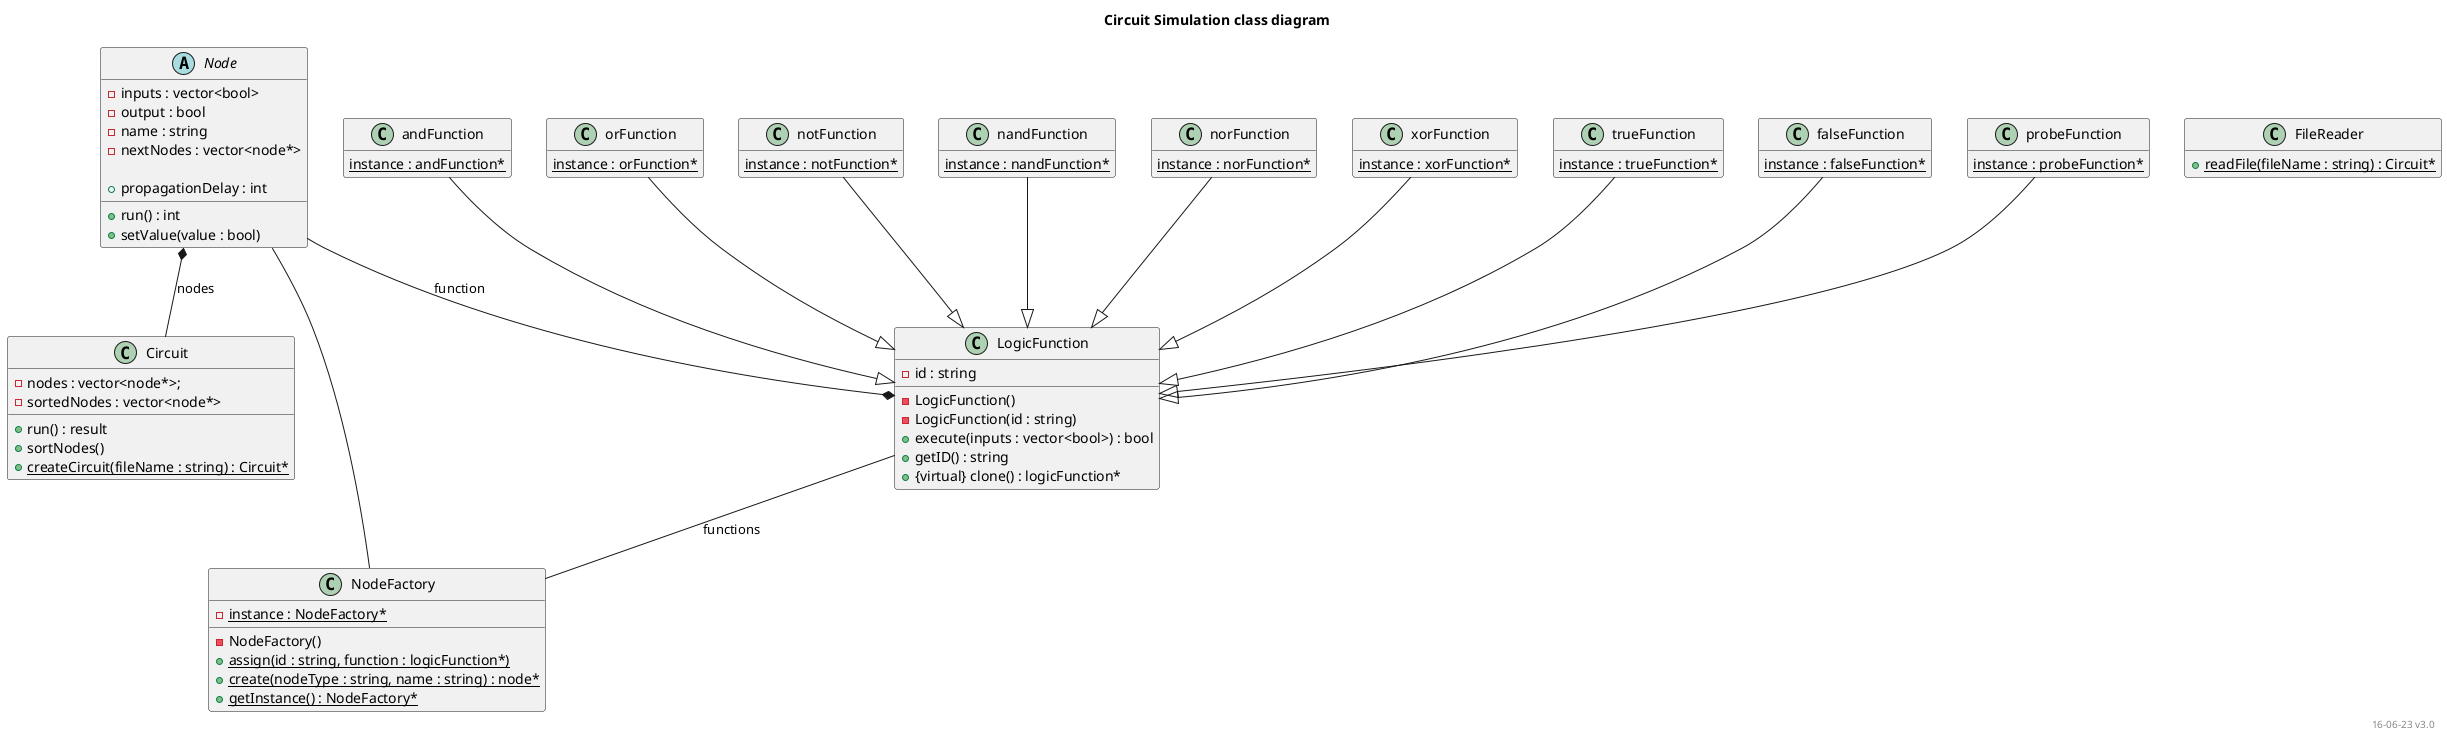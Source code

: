 @startuml classDiagram

title Circuit Simulation class diagram
right footer "16-06-23 v3.0"

hide empty members

abstract class node as "Node" {
    - inputs : vector<bool>
    - output : bool
    - name : string
    - nextNodes : vector<node*>

    + propagationDelay : int
    + run() : int 
    + setValue(value : bool)
}

class logicFunction as "LogicFunction" {
    - LogicFunction()
    - LogicFunction(id : string)
    - id : string

    + execute(inputs : vector<bool>) : bool
    + getID() : string
    + {virtual} clone() : logicFunction*
}

class circuit as "Circuit" {
    - nodes : vector<node*>;
    - sortedNodes : vector<node*>

    + run() : result
    + sortNodes()
    + {static} createCircuit(fileName : string) : Circuit*
}

class nodeFactory as "NodeFactory" {
    - {static} instance : NodeFactory*
    - NodeFactory()
    + {static} assign(id : string, function : logicFunction*)
    + {static} create(nodeType : string, name : string) : node*
    + {static} getInstance() : NodeFactory*
}

class fileReader as "FileReader" {
    + {static} readFile(fileName : string) : Circuit*
}

class andFunction{
    {static} instance : andFunction*
}

class orFunction{
    {static} instance : orFunction*
}

class notFunction{
    {static} instance : notFunction*
}

class nandFunction{
    {static} instance : nandFunction*
}

class norFunction{
    {static} instance : norFunction*
}

class xorFunction{
    {static} instance : xorFunction*
}

class trueFunction{
    {static} instance : trueFunction*
}

class falseFunction{
    {static} instance : falseFunction*
}

class probeFunction{
    {static} instance : probeFunction*
}

node *-- circuit : nodes
logicFunction -- nodeFactory : functions
node -- nodeFactory

node --* logicFunction : function

andFunction --|> logicFunction
orFunction --|> logicFunction
notFunction --|> logicFunction
nandFunction --|> logicFunction
norFunction --|> logicFunction
xorFunction --|> logicFunction
trueFunction --|> logicFunction
falseFunction --|> logicFunction
probeFunction --|> logicFunction

@enduml
